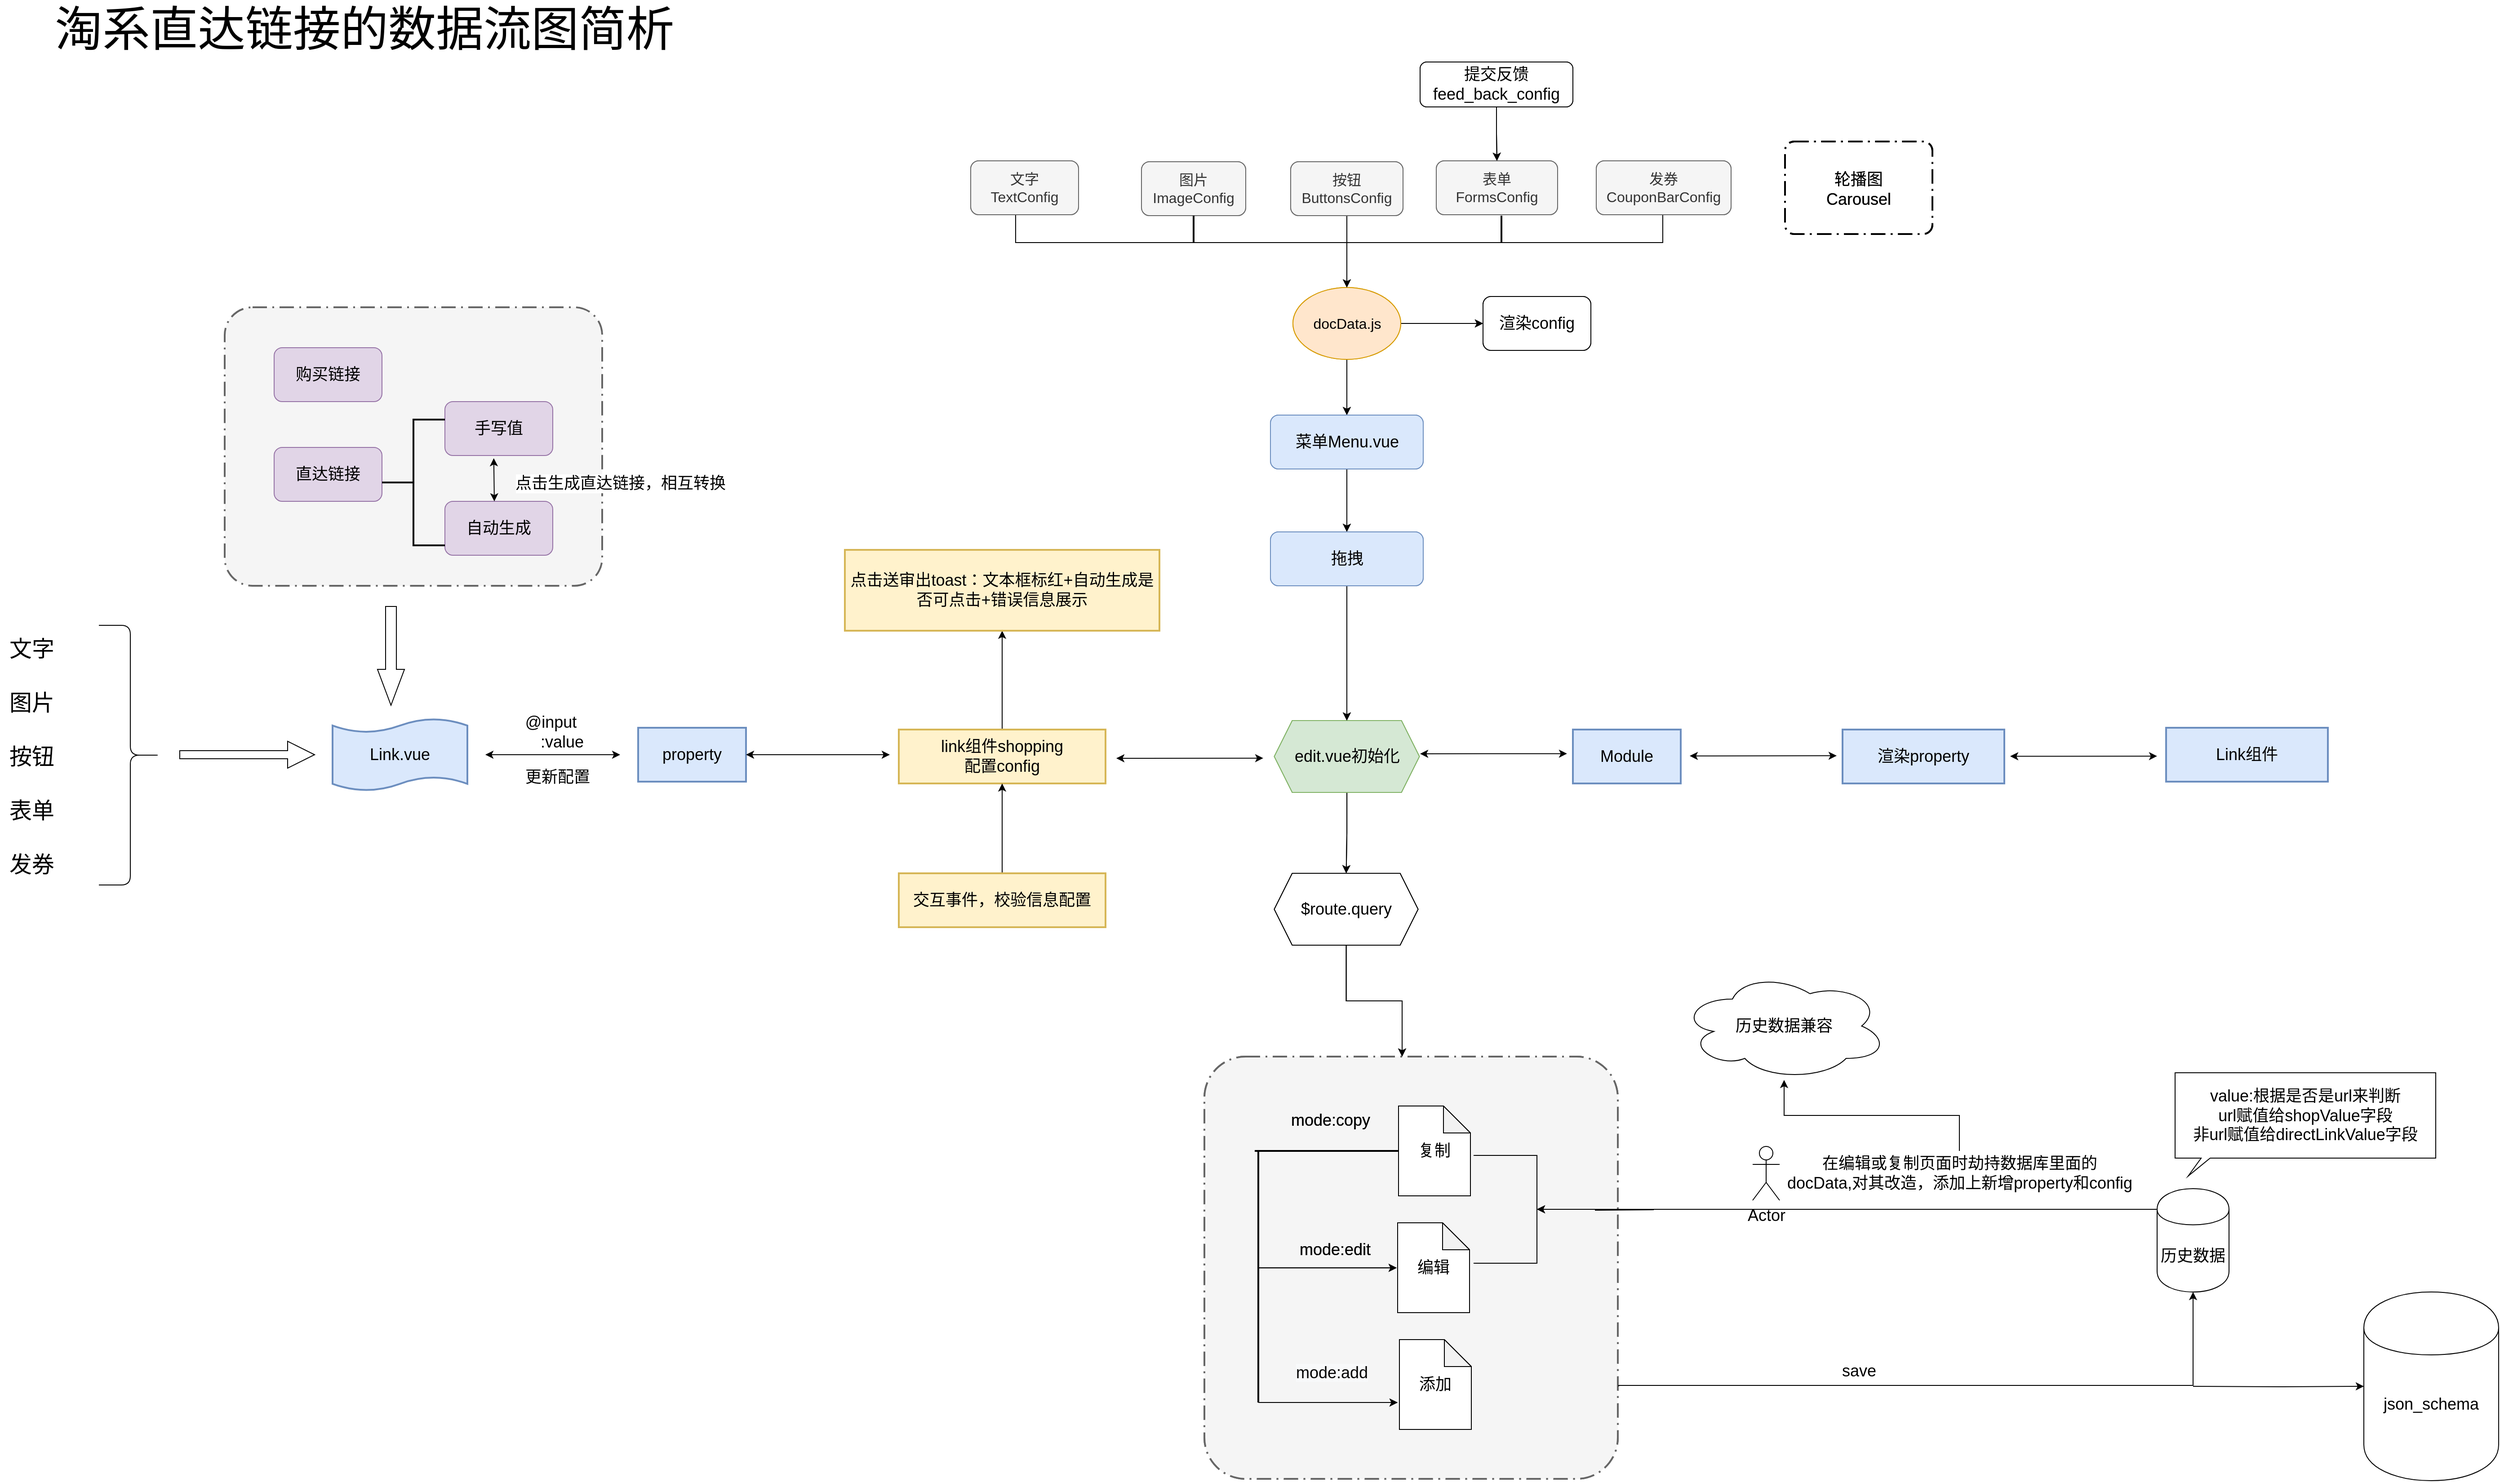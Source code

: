 <mxfile version="14.2.7" type="github">
  <diagram id="C5RBs43oDa-KdzZeNtuy" name="Page-1">
    <mxGraphModel dx="3005" dy="923" grid="1" gridSize="10" guides="1" tooltips="1" connect="1" arrows="1" fold="1" page="1" pageScale="1" pageWidth="827" pageHeight="1169" background="#FFFFFF" math="0" shadow="0">
      <root>
        <mxCell id="WIyWlLk6GJQsqaUBKTNV-0" />
        <mxCell id="WIyWlLk6GJQsqaUBKTNV-1" parent="WIyWlLk6GJQsqaUBKTNV-0" />
        <mxCell id="bmYtAVWA9Elz-RMxKcQq-2" value="" style="rounded=1;arcSize=10;dashed=1;strokeColor=#666666;fillColor=#f5f5f5;dashPattern=8 3 1 3;strokeWidth=2;fontSize=18;fontColor=#333333;" parent="WIyWlLk6GJQsqaUBKTNV-1" vertex="1">
          <mxGeometry x="480" y="1284" width="460" height="470" as="geometry" />
        </mxCell>
        <mxCell id="WNenemu_XjMESYAotVy--138" value="" style="rounded=1;arcSize=10;dashed=1;strokeColor=#666666;fillColor=#f5f5f5;dashPattern=8 3 1 3;strokeWidth=2;fontSize=18;fontColor=#333333;" parent="WIyWlLk6GJQsqaUBKTNV-1" vertex="1">
          <mxGeometry x="-610" y="450" width="420" height="310" as="geometry" />
        </mxCell>
        <mxCell id="bmYtAVWA9Elz-RMxKcQq-3" value="" style="edgeStyle=orthogonalEdgeStyle;rounded=0;orthogonalLoop=1;jettySize=auto;html=1;" parent="WIyWlLk6GJQsqaUBKTNV-1" source="bmYtAVWA9Elz-RMxKcQq-5" target="bmYtAVWA9Elz-RMxKcQq-18" edge="1">
          <mxGeometry relative="1" as="geometry" />
        </mxCell>
        <mxCell id="WNenemu_XjMESYAotVy--53" value="" style="edgeStyle=orthogonalEdgeStyle;rounded=0;orthogonalLoop=1;jettySize=auto;html=1;" parent="WIyWlLk6GJQsqaUBKTNV-1" source="WNenemu_XjMESYAotVy--9" target="WNenemu_XjMESYAotVy--52" edge="1">
          <mxGeometry relative="1" as="geometry" />
        </mxCell>
        <mxCell id="WNenemu_XjMESYAotVy--101" value="" style="rounded=1;arcSize=10;dashed=1;strokeColor=#666666;fillColor=#f5f5f5;dashPattern=8 3 1 3;strokeWidth=2;fontSize=18;fontColor=#333333;" parent="WIyWlLk6GJQsqaUBKTNV-1" vertex="1">
          <mxGeometry x="480" y="1284" width="460" height="470" as="geometry" />
        </mxCell>
        <mxCell id="bmYtAVWA9Elz-RMxKcQq-4" value="" style="edgeStyle=orthogonalEdgeStyle;rounded=0;orthogonalLoop=1;jettySize=auto;html=1;fontSize=18;" parent="WIyWlLk6GJQsqaUBKTNV-1" source="bmYtAVWA9Elz-RMxKcQq-5" target="bmYtAVWA9Elz-RMxKcQq-38" edge="1">
          <mxGeometry relative="1" as="geometry" />
        </mxCell>
        <mxCell id="WNenemu_XjMESYAotVy--100" value="" style="edgeStyle=orthogonalEdgeStyle;rounded=0;orthogonalLoop=1;jettySize=auto;html=1;fontSize=18;" parent="WIyWlLk6GJQsqaUBKTNV-1" source="WNenemu_XjMESYAotVy--9" target="WNenemu_XjMESYAotVy--99" edge="1">
          <mxGeometry relative="1" as="geometry" />
        </mxCell>
        <mxCell id="bmYtAVWA9Elz-RMxKcQq-5" value="&lt;font style=&quot;font-size: 16px&quot;&gt;docData.js&lt;/font&gt;" style="ellipse;whiteSpace=wrap;html=1;fillColor=#ffe6cc;strokeColor=#d79b00;" parent="WIyWlLk6GJQsqaUBKTNV-1" vertex="1">
          <mxGeometry x="578.5" y="428" width="120" height="80" as="geometry" />
        </mxCell>
        <mxCell id="WNenemu_XjMESYAotVy--9" value="&lt;font style=&quot;font-size: 16px&quot;&gt;docData.js&lt;/font&gt;" style="ellipse;whiteSpace=wrap;html=1;fillColor=#ffe6cc;strokeColor=#d79b00;" parent="WIyWlLk6GJQsqaUBKTNV-1" vertex="1">
          <mxGeometry x="578.5" y="428" width="120" height="80" as="geometry" />
        </mxCell>
        <mxCell id="bmYtAVWA9Elz-RMxKcQq-6" value="&lt;font style=&quot;font-size: 16px&quot;&gt;文字&lt;br&gt;TextConfig&lt;/font&gt;" style="rounded=1;whiteSpace=wrap;html=1;fillColor=#f5f5f5;strokeColor=#666666;fontColor=#333333;" parent="WIyWlLk6GJQsqaUBKTNV-1" vertex="1">
          <mxGeometry x="220" y="287" width="120" height="60" as="geometry" />
        </mxCell>
        <mxCell id="WNenemu_XjMESYAotVy--10" value="&lt;font style=&quot;font-size: 16px&quot;&gt;文字&lt;br&gt;TextConfig&lt;/font&gt;" style="rounded=1;whiteSpace=wrap;html=1;fillColor=#f5f5f5;strokeColor=#666666;fontColor=#333333;" parent="WIyWlLk6GJQsqaUBKTNV-1" vertex="1">
          <mxGeometry x="220" y="287" width="120" height="60" as="geometry" />
        </mxCell>
        <mxCell id="bmYtAVWA9Elz-RMxKcQq-7" value="&lt;font style=&quot;font-size: 16px&quot;&gt;图片ImageConfig&lt;/font&gt;" style="rounded=1;whiteSpace=wrap;html=1;fillColor=#f5f5f5;strokeColor=#666666;fontColor=#333333;" parent="WIyWlLk6GJQsqaUBKTNV-1" vertex="1">
          <mxGeometry x="410" y="288" width="116" height="60" as="geometry" />
        </mxCell>
        <mxCell id="WNenemu_XjMESYAotVy--12" value="&lt;font style=&quot;font-size: 16px&quot;&gt;图片ImageConfig&lt;/font&gt;" style="rounded=1;whiteSpace=wrap;html=1;fillColor=#f5f5f5;strokeColor=#666666;fontColor=#333333;" parent="WIyWlLk6GJQsqaUBKTNV-1" vertex="1">
          <mxGeometry x="410" y="288" width="116" height="60" as="geometry" />
        </mxCell>
        <mxCell id="bmYtAVWA9Elz-RMxKcQq-8" value="" style="edgeStyle=orthogonalEdgeStyle;rounded=0;orthogonalLoop=1;jettySize=auto;html=1;" parent="WIyWlLk6GJQsqaUBKTNV-1" source="bmYtAVWA9Elz-RMxKcQq-9" target="bmYtAVWA9Elz-RMxKcQq-5" edge="1">
          <mxGeometry relative="1" as="geometry" />
        </mxCell>
        <mxCell id="WNenemu_XjMESYAotVy--34" value="" style="edgeStyle=orthogonalEdgeStyle;rounded=0;orthogonalLoop=1;jettySize=auto;html=1;" parent="WIyWlLk6GJQsqaUBKTNV-1" source="WNenemu_XjMESYAotVy--13" target="WNenemu_XjMESYAotVy--9" edge="1">
          <mxGeometry relative="1" as="geometry" />
        </mxCell>
        <mxCell id="bmYtAVWA9Elz-RMxKcQq-9" value="&lt;font style=&quot;font-size: 16px&quot;&gt;按钮ButtonsConfig&lt;/font&gt;" style="rounded=1;whiteSpace=wrap;html=1;fillColor=#f5f5f5;strokeColor=#666666;fontColor=#333333;" parent="WIyWlLk6GJQsqaUBKTNV-1" vertex="1">
          <mxGeometry x="576" y="288" width="125" height="60" as="geometry" />
        </mxCell>
        <mxCell id="WNenemu_XjMESYAotVy--13" value="&lt;font style=&quot;font-size: 16px&quot;&gt;按钮ButtonsConfig&lt;/font&gt;" style="rounded=1;whiteSpace=wrap;html=1;fillColor=#f5f5f5;strokeColor=#666666;fontColor=#333333;" parent="WIyWlLk6GJQsqaUBKTNV-1" vertex="1">
          <mxGeometry x="576" y="288" width="125" height="60" as="geometry" />
        </mxCell>
        <mxCell id="bmYtAVWA9Elz-RMxKcQq-10" value="&lt;font style=&quot;font-size: 16px&quot;&gt;表单&lt;br&gt;FormsConfig&lt;/font&gt;" style="rounded=1;whiteSpace=wrap;html=1;fillColor=#f5f5f5;strokeColor=#666666;fontColor=#333333;" parent="WIyWlLk6GJQsqaUBKTNV-1" vertex="1">
          <mxGeometry x="738" y="287" width="135" height="60" as="geometry" />
        </mxCell>
        <mxCell id="WNenemu_XjMESYAotVy--16" value="&lt;font style=&quot;font-size: 16px&quot;&gt;表单&lt;br&gt;FormsConfig&lt;/font&gt;" style="rounded=1;whiteSpace=wrap;html=1;fillColor=#f5f5f5;strokeColor=#666666;fontColor=#333333;" parent="WIyWlLk6GJQsqaUBKTNV-1" vertex="1">
          <mxGeometry x="738" y="287" width="135" height="60" as="geometry" />
        </mxCell>
        <mxCell id="bmYtAVWA9Elz-RMxKcQq-11" value="&lt;font style=&quot;font-size: 16px&quot;&gt;发券CouponBarConfig&lt;/font&gt;" style="rounded=1;whiteSpace=wrap;html=1;fillColor=#f5f5f5;strokeColor=#666666;fontColor=#333333;" parent="WIyWlLk6GJQsqaUBKTNV-1" vertex="1">
          <mxGeometry x="916" y="287" width="150" height="60" as="geometry" />
        </mxCell>
        <mxCell id="WNenemu_XjMESYAotVy--19" value="&lt;font style=&quot;font-size: 16px&quot;&gt;发券CouponBarConfig&lt;/font&gt;" style="rounded=1;whiteSpace=wrap;html=1;fillColor=#f5f5f5;strokeColor=#666666;fontColor=#333333;" parent="WIyWlLk6GJQsqaUBKTNV-1" vertex="1">
          <mxGeometry x="916" y="287" width="150" height="60" as="geometry" />
        </mxCell>
        <mxCell id="bmYtAVWA9Elz-RMxKcQq-12" value="" style="edgeStyle=orthogonalEdgeStyle;rounded=0;orthogonalLoop=1;jettySize=auto;html=1;" parent="WIyWlLk6GJQsqaUBKTNV-1" source="bmYtAVWA9Elz-RMxKcQq-13" target="bmYtAVWA9Elz-RMxKcQq-10" edge="1">
          <mxGeometry relative="1" as="geometry" />
        </mxCell>
        <mxCell id="WNenemu_XjMESYAotVy--31" value="" style="edgeStyle=orthogonalEdgeStyle;rounded=0;orthogonalLoop=1;jettySize=auto;html=1;" parent="WIyWlLk6GJQsqaUBKTNV-1" source="WNenemu_XjMESYAotVy--20" target="WNenemu_XjMESYAotVy--16" edge="1">
          <mxGeometry relative="1" as="geometry" />
        </mxCell>
        <mxCell id="bmYtAVWA9Elz-RMxKcQq-13" value="&lt;font style=&quot;font-size: 18px&quot;&gt;提交反馈feed_back_config&lt;/font&gt;" style="rounded=1;whiteSpace=wrap;html=1;" parent="WIyWlLk6GJQsqaUBKTNV-1" vertex="1">
          <mxGeometry x="720" y="177" width="170" height="50" as="geometry" />
        </mxCell>
        <mxCell id="WNenemu_XjMESYAotVy--20" value="&lt;font style=&quot;font-size: 18px&quot;&gt;提交反馈feed_back_config&lt;/font&gt;" style="rounded=1;whiteSpace=wrap;html=1;" parent="WIyWlLk6GJQsqaUBKTNV-1" vertex="1">
          <mxGeometry x="720" y="177" width="170" height="50" as="geometry" />
        </mxCell>
        <mxCell id="bmYtAVWA9Elz-RMxKcQq-14" value="" style="shape=partialRectangle;whiteSpace=wrap;html=1;bottom=1;right=1;left=1;top=0;fillColor=none;routingCenterX=-0.5;" parent="WIyWlLk6GJQsqaUBKTNV-1" vertex="1">
          <mxGeometry x="270" y="348" width="720" height="30" as="geometry" />
        </mxCell>
        <mxCell id="WNenemu_XjMESYAotVy--46" value="" style="shape=partialRectangle;whiteSpace=wrap;html=1;bottom=1;right=1;left=1;top=0;fillColor=none;routingCenterX=-0.5;" parent="WIyWlLk6GJQsqaUBKTNV-1" vertex="1">
          <mxGeometry x="270" y="348" width="720" height="30" as="geometry" />
        </mxCell>
        <mxCell id="bmYtAVWA9Elz-RMxKcQq-15" value="" style="line;strokeWidth=2;direction=south;html=1;" parent="WIyWlLk6GJQsqaUBKTNV-1" vertex="1">
          <mxGeometry x="463" y="348" width="10" height="30" as="geometry" />
        </mxCell>
        <mxCell id="WNenemu_XjMESYAotVy--50" value="" style="line;strokeWidth=2;direction=south;html=1;" parent="WIyWlLk6GJQsqaUBKTNV-1" vertex="1">
          <mxGeometry x="463" y="348" width="10" height="30" as="geometry" />
        </mxCell>
        <mxCell id="bmYtAVWA9Elz-RMxKcQq-16" value="" style="line;strokeWidth=2;direction=south;html=1;" parent="WIyWlLk6GJQsqaUBKTNV-1" vertex="1">
          <mxGeometry x="501" y="348" width="619" height="30" as="geometry" />
        </mxCell>
        <mxCell id="WNenemu_XjMESYAotVy--51" value="" style="line;strokeWidth=2;direction=south;html=1;" parent="WIyWlLk6GJQsqaUBKTNV-1" vertex="1">
          <mxGeometry x="501" y="348" width="619" height="30" as="geometry" />
        </mxCell>
        <mxCell id="bmYtAVWA9Elz-RMxKcQq-17" value="" style="edgeStyle=orthogonalEdgeStyle;rounded=0;orthogonalLoop=1;jettySize=auto;html=1;fontSize=18;" parent="WIyWlLk6GJQsqaUBKTNV-1" source="bmYtAVWA9Elz-RMxKcQq-18" edge="1">
          <mxGeometry relative="1" as="geometry">
            <mxPoint x="638.5" y="700" as="targetPoint" />
          </mxGeometry>
        </mxCell>
        <mxCell id="WNenemu_XjMESYAotVy--57" value="" style="edgeStyle=orthogonalEdgeStyle;rounded=0;orthogonalLoop=1;jettySize=auto;html=1;fontSize=18;" parent="WIyWlLk6GJQsqaUBKTNV-1" source="WNenemu_XjMESYAotVy--52" edge="1">
          <mxGeometry relative="1" as="geometry">
            <mxPoint x="638.5" y="700" as="targetPoint" />
          </mxGeometry>
        </mxCell>
        <mxCell id="bmYtAVWA9Elz-RMxKcQq-18" value="&lt;font style=&quot;font-size: 18px&quot;&gt;菜单Menu.vue&lt;/font&gt;" style="rounded=1;whiteSpace=wrap;html=1;fillColor=#dae8fc;strokeColor=#6c8ebf;" parent="WIyWlLk6GJQsqaUBKTNV-1" vertex="1">
          <mxGeometry x="553.5" y="570" width="170" height="60" as="geometry" />
        </mxCell>
        <mxCell id="WNenemu_XjMESYAotVy--52" value="&lt;font style=&quot;font-size: 18px&quot;&gt;菜单Menu.vue&lt;/font&gt;" style="rounded=1;whiteSpace=wrap;html=1;fillColor=#dae8fc;strokeColor=#6c8ebf;" parent="WIyWlLk6GJQsqaUBKTNV-1" vertex="1">
          <mxGeometry x="553.5" y="570" width="170" height="60" as="geometry" />
        </mxCell>
        <mxCell id="bmYtAVWA9Elz-RMxKcQq-19" value="轮播图&#xa;Carousel" style="rounded=1;arcSize=10;dashed=1;strokeColor=#000000;fillColor=none;gradientColor=none;dashPattern=8 3 1 3;strokeWidth=2;fontSize=18;" parent="WIyWlLk6GJQsqaUBKTNV-1" vertex="1">
          <mxGeometry x="1126" y="265.5" width="164" height="103" as="geometry" />
        </mxCell>
        <mxCell id="WNenemu_XjMESYAotVy--55" value="轮播图&#xa;Carousel" style="rounded=1;arcSize=10;dashed=1;strokeColor=#000000;fillColor=none;gradientColor=none;dashPattern=8 3 1 3;strokeWidth=2;fontSize=18;" parent="WIyWlLk6GJQsqaUBKTNV-1" vertex="1">
          <mxGeometry x="1126" y="265.5" width="164" height="103" as="geometry" />
        </mxCell>
        <mxCell id="bmYtAVWA9Elz-RMxKcQq-20" value="" style="edgeStyle=orthogonalEdgeStyle;rounded=0;orthogonalLoop=1;jettySize=auto;html=1;fontSize=18;" parent="WIyWlLk6GJQsqaUBKTNV-1" source="bmYtAVWA9Elz-RMxKcQq-21" target="bmYtAVWA9Elz-RMxKcQq-24" edge="1">
          <mxGeometry relative="1" as="geometry" />
        </mxCell>
        <mxCell id="WNenemu_XjMESYAotVy--111" value="" style="edgeStyle=orthogonalEdgeStyle;rounded=0;orthogonalLoop=1;jettySize=auto;html=1;fontSize=18;" parent="WIyWlLk6GJQsqaUBKTNV-1" source="WNenemu_XjMESYAotVy--59" target="WNenemu_XjMESYAotVy--66" edge="1">
          <mxGeometry relative="1" as="geometry" />
        </mxCell>
        <mxCell id="bmYtAVWA9Elz-RMxKcQq-21" value="edit.vue初始化" style="shape=hexagon;perimeter=hexagonPerimeter2;whiteSpace=wrap;html=1;fixedSize=1;fontSize=18;fillColor=#d5e8d4;strokeColor=#82b366;" parent="WIyWlLk6GJQsqaUBKTNV-1" vertex="1">
          <mxGeometry x="557.75" y="910" width="161.5" height="80" as="geometry" />
        </mxCell>
        <mxCell id="WNenemu_XjMESYAotVy--59" value="edit.vue初始化" style="shape=hexagon;perimeter=hexagonPerimeter2;whiteSpace=wrap;html=1;fixedSize=1;fontSize=18;fillColor=#d5e8d4;strokeColor=#82b366;" parent="WIyWlLk6GJQsqaUBKTNV-1" vertex="1">
          <mxGeometry x="557.75" y="910" width="161.5" height="80" as="geometry" />
        </mxCell>
        <mxCell id="bmYtAVWA9Elz-RMxKcQq-22" value="复制" style="shape=note;whiteSpace=wrap;html=1;backgroundOutline=1;darkOpacity=0.05;fontSize=18;" parent="WIyWlLk6GJQsqaUBKTNV-1" vertex="1">
          <mxGeometry x="696" y="1339" width="80" height="100" as="geometry" />
        </mxCell>
        <mxCell id="WNenemu_XjMESYAotVy--63" value="复制" style="shape=note;whiteSpace=wrap;html=1;backgroundOutline=1;darkOpacity=0.05;fontSize=18;" parent="WIyWlLk6GJQsqaUBKTNV-1" vertex="1">
          <mxGeometry x="696" y="1339" width="80" height="100" as="geometry" />
        </mxCell>
        <mxCell id="bmYtAVWA9Elz-RMxKcQq-23" value="" style="edgeStyle=orthogonalEdgeStyle;rounded=0;orthogonalLoop=1;jettySize=auto;html=1;fontSize=18;" parent="WIyWlLk6GJQsqaUBKTNV-1" source="bmYtAVWA9Elz-RMxKcQq-24" target="bmYtAVWA9Elz-RMxKcQq-2" edge="1">
          <mxGeometry relative="1" as="geometry">
            <Array as="points">
              <mxPoint x="638" y="1222" />
              <mxPoint x="700" y="1222" />
            </Array>
          </mxGeometry>
        </mxCell>
        <mxCell id="WNenemu_XjMESYAotVy--115" value="" style="edgeStyle=orthogonalEdgeStyle;rounded=0;orthogonalLoop=1;jettySize=auto;html=1;fontSize=18;" parent="WIyWlLk6GJQsqaUBKTNV-1" source="WNenemu_XjMESYAotVy--66" target="WNenemu_XjMESYAotVy--101" edge="1">
          <mxGeometry relative="1" as="geometry">
            <Array as="points">
              <mxPoint x="638" y="1222" />
              <mxPoint x="700" y="1222" />
            </Array>
          </mxGeometry>
        </mxCell>
        <mxCell id="bmYtAVWA9Elz-RMxKcQq-24" value="$route.query" style="shape=hexagon;perimeter=hexagonPerimeter2;whiteSpace=wrap;html=1;fixedSize=1;fontSize=18;" parent="WIyWlLk6GJQsqaUBKTNV-1" vertex="1">
          <mxGeometry x="557.75" y="1080" width="160" height="80" as="geometry" />
        </mxCell>
        <mxCell id="WNenemu_XjMESYAotVy--66" value="$route.query" style="shape=hexagon;perimeter=hexagonPerimeter2;whiteSpace=wrap;html=1;fixedSize=1;fontSize=18;" parent="WIyWlLk6GJQsqaUBKTNV-1" vertex="1">
          <mxGeometry x="557.75" y="1080" width="160" height="80" as="geometry" />
        </mxCell>
        <mxCell id="bmYtAVWA9Elz-RMxKcQq-25" value="mode:copy" style="text;html=1;align=center;verticalAlign=middle;resizable=0;points=[];autosize=1;fontSize=18;" parent="WIyWlLk6GJQsqaUBKTNV-1" vertex="1">
          <mxGeometry x="570" y="1340" width="100" height="30" as="geometry" />
        </mxCell>
        <mxCell id="WNenemu_XjMESYAotVy--70" value="mode:copy" style="text;html=1;align=center;verticalAlign=middle;resizable=0;points=[];autosize=1;fontSize=18;" parent="WIyWlLk6GJQsqaUBKTNV-1" vertex="1">
          <mxGeometry x="570" y="1340" width="100" height="30" as="geometry" />
        </mxCell>
        <mxCell id="bmYtAVWA9Elz-RMxKcQq-26" value="" style="edgeStyle=orthogonalEdgeStyle;rounded=0;orthogonalLoop=1;jettySize=auto;html=1;fontSize=18;exitX=0.813;exitY=0;exitDx=0;exitDy=0;exitPerimeter=0;" parent="WIyWlLk6GJQsqaUBKTNV-1" edge="1">
          <mxGeometry relative="1" as="geometry">
            <mxPoint x="539" y="1519.08" as="sourcePoint" />
            <mxPoint x="694" y="1519.143" as="targetPoint" />
            <Array as="points">
              <mxPoint x="574" y="1519" />
              <mxPoint x="574" y="1519" />
            </Array>
          </mxGeometry>
        </mxCell>
        <mxCell id="WNenemu_XjMESYAotVy--73" value="" style="edgeStyle=orthogonalEdgeStyle;rounded=0;orthogonalLoop=1;jettySize=auto;html=1;fontSize=18;exitX=0.813;exitY=0;exitDx=0;exitDy=0;exitPerimeter=0;" parent="WIyWlLk6GJQsqaUBKTNV-1" edge="1">
          <mxGeometry relative="1" as="geometry">
            <mxPoint x="539" y="1519.08" as="sourcePoint" />
            <mxPoint x="694" y="1519.143" as="targetPoint" />
            <Array as="points">
              <mxPoint x="574" y="1519" />
              <mxPoint x="574" y="1519" />
            </Array>
          </mxGeometry>
        </mxCell>
        <mxCell id="bmYtAVWA9Elz-RMxKcQq-27" value="" style="line;strokeWidth=2;direction=south;html=1;fontSize=18;" parent="WIyWlLk6GJQsqaUBKTNV-1" vertex="1">
          <mxGeometry x="535" y="1389" width="10" height="280" as="geometry" />
        </mxCell>
        <mxCell id="WNenemu_XjMESYAotVy--71" value="" style="line;strokeWidth=2;direction=south;html=1;fontSize=18;" parent="WIyWlLk6GJQsqaUBKTNV-1" vertex="1">
          <mxGeometry x="535" y="1389" width="10" height="280" as="geometry" />
        </mxCell>
        <mxCell id="bmYtAVWA9Elz-RMxKcQq-28" value="mode:edit" style="text;html=1;align=center;verticalAlign=middle;resizable=0;points=[];autosize=1;fontSize=18;" parent="WIyWlLk6GJQsqaUBKTNV-1" vertex="1">
          <mxGeometry x="580" y="1484" width="90" height="30" as="geometry" />
        </mxCell>
        <mxCell id="WNenemu_XjMESYAotVy--74" value="mode:edit" style="text;html=1;align=center;verticalAlign=middle;resizable=0;points=[];autosize=1;fontSize=18;" parent="WIyWlLk6GJQsqaUBKTNV-1" vertex="1">
          <mxGeometry x="580" y="1484" width="90" height="30" as="geometry" />
        </mxCell>
        <mxCell id="bmYtAVWA9Elz-RMxKcQq-29" value="编辑" style="shape=note;whiteSpace=wrap;html=1;backgroundOutline=1;darkOpacity=0.05;fontSize=18;" parent="WIyWlLk6GJQsqaUBKTNV-1" vertex="1">
          <mxGeometry x="695" y="1469" width="80" height="100" as="geometry" />
        </mxCell>
        <mxCell id="WNenemu_XjMESYAotVy--79" value="编辑" style="shape=note;whiteSpace=wrap;html=1;backgroundOutline=1;darkOpacity=0.05;fontSize=18;" parent="WIyWlLk6GJQsqaUBKTNV-1" vertex="1">
          <mxGeometry x="695" y="1469" width="80" height="100" as="geometry" />
        </mxCell>
        <mxCell id="bmYtAVWA9Elz-RMxKcQq-30" value="添加" style="shape=note;whiteSpace=wrap;html=1;backgroundOutline=1;darkOpacity=0.05;fontSize=18;" parent="WIyWlLk6GJQsqaUBKTNV-1" vertex="1">
          <mxGeometry x="697" y="1599" width="80" height="100" as="geometry" />
        </mxCell>
        <mxCell id="WNenemu_XjMESYAotVy--80" value="添加" style="shape=note;whiteSpace=wrap;html=1;backgroundOutline=1;darkOpacity=0.05;fontSize=18;" parent="WIyWlLk6GJQsqaUBKTNV-1" vertex="1">
          <mxGeometry x="697" y="1599" width="80" height="100" as="geometry" />
        </mxCell>
        <mxCell id="bmYtAVWA9Elz-RMxKcQq-31" value="" style="edgeStyle=orthogonalEdgeStyle;rounded=0;orthogonalLoop=1;jettySize=auto;html=1;fontSize=18;exitX=0.813;exitY=0;exitDx=0;exitDy=0;exitPerimeter=0;" parent="WIyWlLk6GJQsqaUBKTNV-1" edge="1">
          <mxGeometry relative="1" as="geometry">
            <mxPoint x="540" y="1669" as="sourcePoint" />
            <mxPoint x="695" y="1669.063" as="targetPoint" />
            <Array as="points">
              <mxPoint x="575" y="1668.92" />
              <mxPoint x="575" y="1668.92" />
            </Array>
          </mxGeometry>
        </mxCell>
        <mxCell id="WNenemu_XjMESYAotVy--83" value="" style="edgeStyle=orthogonalEdgeStyle;rounded=0;orthogonalLoop=1;jettySize=auto;html=1;fontSize=18;exitX=0.813;exitY=0;exitDx=0;exitDy=0;exitPerimeter=0;" parent="WIyWlLk6GJQsqaUBKTNV-1" edge="1">
          <mxGeometry relative="1" as="geometry">
            <mxPoint x="540" y="1669.0" as="sourcePoint" />
            <mxPoint x="695" y="1669.063" as="targetPoint" />
            <Array as="points">
              <mxPoint x="575" y="1668.92" />
              <mxPoint x="575" y="1668.92" />
            </Array>
          </mxGeometry>
        </mxCell>
        <mxCell id="bmYtAVWA9Elz-RMxKcQq-32" value="&lt;meta charset=&quot;utf-8&quot;&gt;&lt;span style=&quot;color: rgb(0, 0, 0); font-family: helvetica; font-size: 18px; font-style: normal; font-weight: 400; letter-spacing: normal; text-align: center; text-indent: 0px; text-transform: none; word-spacing: 0px; background-color: rgb(248, 249, 250); display: inline; float: none;&quot;&gt;mode:add&lt;/span&gt;" style="text;whiteSpace=wrap;html=1;fontSize=18;" parent="WIyWlLk6GJQsqaUBKTNV-1" vertex="1">
          <mxGeometry x="580" y="1619" width="110" height="40" as="geometry" />
        </mxCell>
        <mxCell id="WNenemu_XjMESYAotVy--84" value="&lt;meta charset=&quot;utf-8&quot;&gt;&lt;span style=&quot;color: rgb(0, 0, 0); font-family: helvetica; font-size: 18px; font-style: normal; font-weight: 400; letter-spacing: normal; text-align: center; text-indent: 0px; text-transform: none; word-spacing: 0px; background-color: rgb(248, 249, 250); display: inline; float: none;&quot;&gt;mode:add&lt;/span&gt;" style="text;whiteSpace=wrap;html=1;fontSize=18;" parent="WIyWlLk6GJQsqaUBKTNV-1" vertex="1">
          <mxGeometry x="580" y="1619" width="110" height="40" as="geometry" />
        </mxCell>
        <mxCell id="bmYtAVWA9Elz-RMxKcQq-33" value="" style="shape=partialRectangle;whiteSpace=wrap;html=1;bottom=1;right=1;left=1;top=0;fillColor=none;routingCenterX=-0.5;fontSize=18;direction=north;" parent="WIyWlLk6GJQsqaUBKTNV-1" vertex="1">
          <mxGeometry x="780" y="1394" width="70" height="120" as="geometry" />
        </mxCell>
        <mxCell id="WNenemu_XjMESYAotVy--85" value="" style="shape=partialRectangle;whiteSpace=wrap;html=1;bottom=1;right=1;left=1;top=0;fillColor=none;routingCenterX=-0.5;fontSize=18;direction=north;" parent="WIyWlLk6GJQsqaUBKTNV-1" vertex="1">
          <mxGeometry x="780" y="1394" width="70" height="120" as="geometry" />
        </mxCell>
        <mxCell id="bmYtAVWA9Elz-RMxKcQq-34" value="" style="edgeStyle=orthogonalEdgeStyle;rounded=0;orthogonalLoop=1;jettySize=auto;html=1;fontSize=18;" parent="WIyWlLk6GJQsqaUBKTNV-1" source="bmYtAVWA9Elz-RMxKcQq-35" target="bmYtAVWA9Elz-RMxKcQq-33" edge="1">
          <mxGeometry relative="1" as="geometry">
            <Array as="points">
              <mxPoint x="1260" y="1454" />
              <mxPoint x="1260" y="1454" />
            </Array>
          </mxGeometry>
        </mxCell>
        <mxCell id="WNenemu_XjMESYAotVy--93" value="" style="edgeStyle=orthogonalEdgeStyle;rounded=0;orthogonalLoop=1;jettySize=auto;html=1;fontSize=18;" parent="WIyWlLk6GJQsqaUBKTNV-1" target="WNenemu_XjMESYAotVy--85" edge="1">
          <mxGeometry relative="1" as="geometry">
            <mxPoint x="980.0" y="1454.5" as="sourcePoint" />
          </mxGeometry>
        </mxCell>
        <mxCell id="bmYtAVWA9Elz-RMxKcQq-35" value="历史数据" style="shape=cylinder;whiteSpace=wrap;html=1;boundedLbl=1;backgroundOutline=1;fontSize=18;fillColor=none;" parent="WIyWlLk6GJQsqaUBKTNV-1" vertex="1">
          <mxGeometry x="1540" y="1431" width="80" height="115" as="geometry" />
        </mxCell>
        <mxCell id="bmYtAVWA9Elz-RMxKcQq-36" value="" style="edgeStyle=orthogonalEdgeStyle;rounded=0;orthogonalLoop=1;jettySize=auto;html=1;fontSize=18;entryX=0.5;entryY=0;entryDx=0;entryDy=0;" parent="WIyWlLk6GJQsqaUBKTNV-1" source="bmYtAVWA9Elz-RMxKcQq-37" target="bmYtAVWA9Elz-RMxKcQq-21" edge="1">
          <mxGeometry relative="1" as="geometry">
            <mxPoint x="638.5" y="840" as="targetPoint" />
          </mxGeometry>
        </mxCell>
        <mxCell id="WNenemu_XjMESYAotVy--122" value="" style="edgeStyle=orthogonalEdgeStyle;rounded=0;orthogonalLoop=1;jettySize=auto;html=1;fontSize=18;entryX=0.5;entryY=0;entryDx=0;entryDy=0;" parent="WIyWlLk6GJQsqaUBKTNV-1" source="WNenemu_XjMESYAotVy--94" target="WNenemu_XjMESYAotVy--59" edge="1">
          <mxGeometry relative="1" as="geometry">
            <mxPoint x="638.5" y="840" as="targetPoint" />
          </mxGeometry>
        </mxCell>
        <mxCell id="bmYtAVWA9Elz-RMxKcQq-37" value="&lt;span style=&quot;font-size: 18px&quot;&gt;拖拽&lt;/span&gt;" style="rounded=1;whiteSpace=wrap;html=1;fillColor=#dae8fc;strokeColor=#6c8ebf;" parent="WIyWlLk6GJQsqaUBKTNV-1" vertex="1">
          <mxGeometry x="553.5" y="700" width="170" height="60" as="geometry" />
        </mxCell>
        <mxCell id="WNenemu_XjMESYAotVy--94" value="&lt;span style=&quot;font-size: 18px&quot;&gt;拖拽&lt;/span&gt;" style="rounded=1;whiteSpace=wrap;html=1;fillColor=#dae8fc;strokeColor=#6c8ebf;" parent="WIyWlLk6GJQsqaUBKTNV-1" vertex="1">
          <mxGeometry x="553.5" y="700" width="170" height="60" as="geometry" />
        </mxCell>
        <mxCell id="bmYtAVWA9Elz-RMxKcQq-38" value="渲染config" style="rounded=1;whiteSpace=wrap;html=1;fontSize=18;" parent="WIyWlLk6GJQsqaUBKTNV-1" vertex="1">
          <mxGeometry x="790" y="438" width="120" height="60" as="geometry" />
        </mxCell>
        <mxCell id="WNenemu_XjMESYAotVy--99" value="渲染config" style="rounded=1;whiteSpace=wrap;html=1;fontSize=18;" parent="WIyWlLk6GJQsqaUBKTNV-1" vertex="1">
          <mxGeometry x="790" y="438" width="120" height="60" as="geometry" />
        </mxCell>
        <mxCell id="WNenemu_XjMESYAotVy--107" value="" style="edgeStyle=orthogonalEdgeStyle;rounded=0;orthogonalLoop=1;jettySize=auto;html=1;fontSize=18;" parent="WIyWlLk6GJQsqaUBKTNV-1" target="WNenemu_XjMESYAotVy--106" edge="1">
          <mxGeometry relative="1" as="geometry">
            <mxPoint x="1580" y="1651" as="sourcePoint" />
          </mxGeometry>
        </mxCell>
        <mxCell id="bmYtAVWA9Elz-RMxKcQq-41" value="save" style="text;html=1;align=center;verticalAlign=middle;resizable=0;points=[];autosize=1;fontSize=18;" parent="WIyWlLk6GJQsqaUBKTNV-1" vertex="1">
          <mxGeometry x="1183" y="1619" width="50" height="30" as="geometry" />
        </mxCell>
        <mxCell id="WNenemu_XjMESYAotVy--106" value="json_schema" style="shape=cylinder;whiteSpace=wrap;html=1;boundedLbl=1;backgroundOutline=1;fontSize=18;" parent="WIyWlLk6GJQsqaUBKTNV-1" vertex="1">
          <mxGeometry x="1770" y="1546" width="150" height="210" as="geometry" />
        </mxCell>
        <mxCell id="WNenemu_XjMESYAotVy--108" value="Link.vue" style="shape=tape;whiteSpace=wrap;html=1;strokeWidth=2;size=0.19;fontSize=18;fillColor=#dae8fc;strokeColor=#6c8ebf;" parent="WIyWlLk6GJQsqaUBKTNV-1" vertex="1">
          <mxGeometry x="-490" y="908" width="150" height="80" as="geometry" />
        </mxCell>
        <mxCell id="WNenemu_XjMESYAotVy--163" style="edgeStyle=orthogonalEdgeStyle;rounded=0;orthogonalLoop=1;jettySize=auto;html=1;fontSize=18;exitX=1.002;exitY=0.781;exitDx=0;exitDy=0;exitPerimeter=0;" parent="WIyWlLk6GJQsqaUBKTNV-1" source="WNenemu_XjMESYAotVy--101" target="bmYtAVWA9Elz-RMxKcQq-35" edge="1">
          <mxGeometry relative="1" as="geometry">
            <mxPoint x="1630" y="1537" as="targetPoint" />
            <mxPoint x="1260" y="1650" as="sourcePoint" />
            <Array as="points">
              <mxPoint x="1580" y="1650" />
            </Array>
          </mxGeometry>
        </mxCell>
        <mxCell id="WNenemu_XjMESYAotVy--109" value="property" style="whiteSpace=wrap;html=1;fontSize=18;strokeColor=#6c8ebf;strokeWidth=2;fillColor=#dae8fc;" parent="WIyWlLk6GJQsqaUBKTNV-1" vertex="1">
          <mxGeometry x="-150" y="918" width="120" height="60" as="geometry" />
        </mxCell>
        <mxCell id="bmYtAVWA9Elz-RMxKcQq-46" value="" style="line;strokeWidth=2;html=1;fontSize=18;" parent="WIyWlLk6GJQsqaUBKTNV-1" vertex="1">
          <mxGeometry x="536" y="1384" width="160" height="10" as="geometry" />
        </mxCell>
        <mxCell id="WNenemu_XjMESYAotVy--114" value="" style="line;strokeWidth=2;html=1;fontSize=18;" parent="WIyWlLk6GJQsqaUBKTNV-1" vertex="1">
          <mxGeometry x="536" y="1384" width="160" height="10" as="geometry" />
        </mxCell>
        <mxCell id="WNenemu_XjMESYAotVy--116" value="&lt;font style=&quot;font-size: 25px&quot;&gt;文字&lt;br&gt;&lt;br&gt;图片&lt;br&gt;&lt;br&gt;按钮&lt;br&gt;&lt;br&gt;表单&lt;br&gt;&lt;br&gt;发券&lt;/font&gt;" style="text;html=1;align=center;verticalAlign=middle;resizable=0;points=[];autosize=1;fontSize=18;" parent="WIyWlLk6GJQsqaUBKTNV-1" vertex="1">
          <mxGeometry x="-860" y="838.5" width="70" height="220" as="geometry" />
        </mxCell>
        <mxCell id="WNenemu_XjMESYAotVy--117" value="" style="shape=curlyBracket;whiteSpace=wrap;html=1;rounded=1;fontSize=18;direction=west;" parent="WIyWlLk6GJQsqaUBKTNV-1" vertex="1">
          <mxGeometry x="-750" y="804" width="70" height="289" as="geometry" />
        </mxCell>
        <mxCell id="WNenemu_XjMESYAotVy--119" value="" style="shape=singleArrow;whiteSpace=wrap;html=1;fontSize=18;" parent="WIyWlLk6GJQsqaUBKTNV-1" vertex="1">
          <mxGeometry x="-660" y="933" width="150" height="30" as="geometry" />
        </mxCell>
        <mxCell id="WNenemu_XjMESYAotVy--123" value="@input&amp;nbsp; &amp;nbsp; &amp;nbsp;&lt;br&gt;:value" style="text;html=1;align=center;verticalAlign=middle;resizable=0;points=[];autosize=1;fontSize=18;" parent="WIyWlLk6GJQsqaUBKTNV-1" vertex="1">
          <mxGeometry x="-285" y="898" width="100" height="50" as="geometry" />
        </mxCell>
        <mxCell id="WNenemu_XjMESYAotVy--127" value="" style="endArrow=classic;startArrow=classic;html=1;fontSize=18;" parent="WIyWlLk6GJQsqaUBKTNV-1" edge="1">
          <mxGeometry width="50" height="50" relative="1" as="geometry">
            <mxPoint x="-320" y="948" as="sourcePoint" />
            <mxPoint x="-170" y="948" as="targetPoint" />
          </mxGeometry>
        </mxCell>
        <mxCell id="WNenemu_XjMESYAotVy--128" value="更新配置" style="text;html=1;align=center;verticalAlign=middle;resizable=0;points=[];autosize=1;fontSize=18;" parent="WIyWlLk6GJQsqaUBKTNV-1" vertex="1">
          <mxGeometry x="-285" y="958" width="90" height="30" as="geometry" />
        </mxCell>
        <mxCell id="WNenemu_XjMESYAotVy--129" value="购买链接" style="rounded=1;whiteSpace=wrap;html=1;fontSize=18;fillColor=#e1d5e7;strokeColor=#9673a6;" parent="WIyWlLk6GJQsqaUBKTNV-1" vertex="1">
          <mxGeometry x="-555" y="495" width="120" height="60" as="geometry" />
        </mxCell>
        <mxCell id="WNenemu_XjMESYAotVy--130" value="直达链接" style="rounded=1;whiteSpace=wrap;html=1;fontSize=18;fillColor=#e1d5e7;strokeColor=#9673a6;" parent="WIyWlLk6GJQsqaUBKTNV-1" vertex="1">
          <mxGeometry x="-555" y="606" width="120" height="60" as="geometry" />
        </mxCell>
        <mxCell id="WNenemu_XjMESYAotVy--134" value="手写值" style="rounded=1;whiteSpace=wrap;html=1;fontSize=18;fillColor=#e1d5e7;strokeColor=#9673a6;" parent="WIyWlLk6GJQsqaUBKTNV-1" vertex="1">
          <mxGeometry x="-365" y="555" width="120" height="60" as="geometry" />
        </mxCell>
        <mxCell id="WNenemu_XjMESYAotVy--135" value="自动生成" style="rounded=1;whiteSpace=wrap;html=1;fontSize=18;fillColor=#e1d5e7;strokeColor=#9673a6;" parent="WIyWlLk6GJQsqaUBKTNV-1" vertex="1">
          <mxGeometry x="-365" y="666" width="120" height="60" as="geometry" />
        </mxCell>
        <mxCell id="WNenemu_XjMESYAotVy--136" value="" style="strokeWidth=2;html=1;shape=mxgraph.flowchart.annotation_2;align=left;labelPosition=right;pointerEvents=1;fontSize=18;" parent="WIyWlLk6GJQsqaUBKTNV-1" vertex="1">
          <mxGeometry x="-435" y="575" width="70" height="140" as="geometry" />
        </mxCell>
        <mxCell id="WNenemu_XjMESYAotVy--139" value="" style="html=1;shadow=0;dashed=0;align=center;verticalAlign=middle;shape=mxgraph.arrows2.arrow;dy=0.6;dx=40;direction=south;notch=0;fontSize=18;" parent="WIyWlLk6GJQsqaUBKTNV-1" vertex="1">
          <mxGeometry x="-440" y="783" width="30" height="110" as="geometry" />
        </mxCell>
        <mxCell id="WNenemu_XjMESYAotVy--154" value="" style="edgeStyle=orthogonalEdgeStyle;rounded=0;orthogonalLoop=1;jettySize=auto;html=1;fontSize=18;" parent="WIyWlLk6GJQsqaUBKTNV-1" source="WNenemu_XjMESYAotVy--140" target="WNenemu_XjMESYAotVy--151" edge="1">
          <mxGeometry relative="1" as="geometry" />
        </mxCell>
        <mxCell id="WNenemu_XjMESYAotVy--140" value="link组件shopping&lt;br&gt;配置config" style="whiteSpace=wrap;html=1;fontSize=18;strokeColor=#d6b656;strokeWidth=2;fillColor=#fff2cc;" parent="WIyWlLk6GJQsqaUBKTNV-1" vertex="1">
          <mxGeometry x="140" y="920" width="230" height="60" as="geometry" />
        </mxCell>
        <mxCell id="WNenemu_XjMESYAotVy--141" value="" style="endArrow=classic;startArrow=classic;html=1;fontSize=18;" parent="WIyWlLk6GJQsqaUBKTNV-1" edge="1">
          <mxGeometry width="50" height="50" relative="1" as="geometry">
            <mxPoint x="-30" y="948" as="sourcePoint" />
            <mxPoint x="130" y="948" as="targetPoint" />
            <Array as="points">
              <mxPoint x="20" y="948" />
            </Array>
          </mxGeometry>
        </mxCell>
        <mxCell id="WNenemu_XjMESYAotVy--146" value="" style="endArrow=classic;startArrow=classic;html=1;fontSize=18;" parent="WIyWlLk6GJQsqaUBKTNV-1" edge="1">
          <mxGeometry width="50" height="50" relative="1" as="geometry">
            <mxPoint x="382" y="952" as="sourcePoint" />
            <mxPoint x="545.5" y="951.83" as="targetPoint" />
          </mxGeometry>
        </mxCell>
        <mxCell id="WNenemu_XjMESYAotVy--147" value="Module" style="whiteSpace=wrap;html=1;fontSize=18;strokeColor=#6c8ebf;strokeWidth=2;fillColor=#dae8fc;" parent="WIyWlLk6GJQsqaUBKTNV-1" vertex="1">
          <mxGeometry x="890" y="920" width="120" height="60" as="geometry" />
        </mxCell>
        <mxCell id="WNenemu_XjMESYAotVy--148" value="" style="endArrow=classic;startArrow=classic;html=1;fontSize=18;" parent="WIyWlLk6GJQsqaUBKTNV-1" edge="1">
          <mxGeometry width="50" height="50" relative="1" as="geometry">
            <mxPoint x="720" y="946.99" as="sourcePoint" />
            <mxPoint x="883.5" y="946.82" as="targetPoint" />
          </mxGeometry>
        </mxCell>
        <mxCell id="WNenemu_XjMESYAotVy--149" value="渲染property" style="whiteSpace=wrap;html=1;fontSize=18;strokeColor=#6c8ebf;strokeWidth=2;fillColor=#dae8fc;" parent="WIyWlLk6GJQsqaUBKTNV-1" vertex="1">
          <mxGeometry x="1190" y="920" width="180" height="60" as="geometry" />
        </mxCell>
        <mxCell id="WNenemu_XjMESYAotVy--151" value="点击送审出toast：文本框标红+自动生成是否可点击+错误信息展示" style="whiteSpace=wrap;html=1;fontSize=18;strokeColor=#d6b656;strokeWidth=2;fillColor=#fff2cc;" parent="WIyWlLk6GJQsqaUBKTNV-1" vertex="1">
          <mxGeometry x="80" y="720" width="350" height="90" as="geometry" />
        </mxCell>
        <mxCell id="WNenemu_XjMESYAotVy--153" value="" style="edgeStyle=orthogonalEdgeStyle;rounded=0;orthogonalLoop=1;jettySize=auto;html=1;fontSize=18;" parent="WIyWlLk6GJQsqaUBKTNV-1" source="WNenemu_XjMESYAotVy--152" target="WNenemu_XjMESYAotVy--140" edge="1">
          <mxGeometry relative="1" as="geometry" />
        </mxCell>
        <mxCell id="WNenemu_XjMESYAotVy--152" value="交互事件，校验信息配置" style="whiteSpace=wrap;html=1;fontSize=18;strokeColor=#d6b656;strokeWidth=2;fillColor=#fff2cc;" parent="WIyWlLk6GJQsqaUBKTNV-1" vertex="1">
          <mxGeometry x="140" y="1080" width="230" height="60" as="geometry" />
        </mxCell>
        <mxCell id="WNenemu_XjMESYAotVy--155" value="" style="endArrow=classic;startArrow=classic;html=1;fontSize=18;entryX=0.453;entryY=1.05;entryDx=0;entryDy=0;entryPerimeter=0;" parent="WIyWlLk6GJQsqaUBKTNV-1" target="WNenemu_XjMESYAotVy--134" edge="1">
          <mxGeometry width="50" height="50" relative="1" as="geometry">
            <mxPoint x="-310" y="666" as="sourcePoint" />
            <mxPoint x="-260" y="616" as="targetPoint" />
            <Array as="points" />
          </mxGeometry>
        </mxCell>
        <mxCell id="WNenemu_XjMESYAotVy--156" value="点击生成直达链接，相互转换" style="edgeLabel;html=1;align=center;verticalAlign=middle;resizable=0;points=[];fontSize=18;" parent="WNenemu_XjMESYAotVy--155" connectable="0" vertex="1">
          <mxGeometry x="0.13" y="-4" relative="1" as="geometry">
            <mxPoint x="136.37" y="6.55" as="offset" />
          </mxGeometry>
        </mxCell>
        <mxCell id="WNenemu_XjMESYAotVy--161" value="&lt;span&gt;value:根据是否是url来判断&lt;/span&gt;&lt;br&gt;&lt;span&gt;url赋值给shopValue字段&lt;/span&gt;&lt;br&gt;&lt;span&gt;非url赋值给directLinkValue字段&lt;/span&gt;" style="shape=callout;whiteSpace=wrap;html=1;perimeter=calloutPerimeter;fontSize=18;position2=0.05;size=20;position=0.1;base=10;" parent="WIyWlLk6GJQsqaUBKTNV-1" vertex="1">
          <mxGeometry x="1560" y="1302" width="290" height="115" as="geometry" />
        </mxCell>
        <mxCell id="WNenemu_XjMESYAotVy--164" value="" style="endArrow=classic;startArrow=classic;html=1;fontSize=18;" parent="WIyWlLk6GJQsqaUBKTNV-1" edge="1">
          <mxGeometry width="50" height="50" relative="1" as="geometry">
            <mxPoint x="1020.0" y="949.34" as="sourcePoint" />
            <mxPoint x="1183.5" y="949.17" as="targetPoint" />
          </mxGeometry>
        </mxCell>
        <mxCell id="WNenemu_XjMESYAotVy--165" value="Link组件" style="whiteSpace=wrap;html=1;fontSize=18;strokeColor=#6c8ebf;strokeWidth=2;fillColor=#dae8fc;" parent="WIyWlLk6GJQsqaUBKTNV-1" vertex="1">
          <mxGeometry x="1550" y="918" width="180" height="60" as="geometry" />
        </mxCell>
        <mxCell id="WNenemu_XjMESYAotVy--166" value="" style="endArrow=classic;startArrow=classic;html=1;fontSize=18;" parent="WIyWlLk6GJQsqaUBKTNV-1" edge="1">
          <mxGeometry width="50" height="50" relative="1" as="geometry">
            <mxPoint x="1376.5" y="949.75" as="sourcePoint" />
            <mxPoint x="1540" y="949.58" as="targetPoint" />
          </mxGeometry>
        </mxCell>
        <mxCell id="WNenemu_XjMESYAotVy--167" value="Actor" style="shape=umlActor;verticalLabelPosition=bottom;verticalAlign=top;html=1;outlineConnect=0;fontSize=18;" parent="WIyWlLk6GJQsqaUBKTNV-1" vertex="1">
          <mxGeometry x="1090" y="1384" width="30" height="60" as="geometry" />
        </mxCell>
        <mxCell id="WNenemu_XjMESYAotVy--175" value="" style="edgeStyle=orthogonalEdgeStyle;rounded=0;orthogonalLoop=1;jettySize=auto;html=1;fontSize=18;" parent="WIyWlLk6GJQsqaUBKTNV-1" source="WNenemu_XjMESYAotVy--168" target="WNenemu_XjMESYAotVy--174" edge="1">
          <mxGeometry relative="1" as="geometry" />
        </mxCell>
        <mxCell id="WNenemu_XjMESYAotVy--168" value="在编辑或复制页面时劫持数据库里面的&lt;br&gt;docData,对其改造，添加上新增property和config" style="text;html=1;align=center;verticalAlign=middle;resizable=0;points=[];autosize=1;fontSize=18;" parent="WIyWlLk6GJQsqaUBKTNV-1" vertex="1">
          <mxGeometry x="1120" y="1389" width="400" height="50" as="geometry" />
        </mxCell>
        <mxCell id="WNenemu_XjMESYAotVy--174" value="历史数据兼容" style="ellipse;shape=cloud;whiteSpace=wrap;html=1;fontSize=18;" parent="WIyWlLk6GJQsqaUBKTNV-1" vertex="1">
          <mxGeometry x="1010" y="1190" width="230" height="120" as="geometry" />
        </mxCell>
        <mxCell id="WNenemu_XjMESYAotVy--176" value="&lt;font style=&quot;font-size: 53px&quot;&gt;淘系直达链接的数据流图简析&lt;/font&gt;" style="text;html=1;align=center;verticalAlign=middle;resizable=0;points=[];autosize=1;fontSize=18;" parent="WIyWlLk6GJQsqaUBKTNV-1" vertex="1">
          <mxGeometry x="-805" y="120" width="700" height="40" as="geometry" />
        </mxCell>
      </root>
    </mxGraphModel>
  </diagram>
</mxfile>
